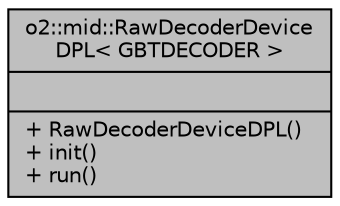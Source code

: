 digraph "o2::mid::RawDecoderDeviceDPL&lt; GBTDECODER &gt;"
{
 // INTERACTIVE_SVG=YES
  bgcolor="transparent";
  edge [fontname="Helvetica",fontsize="10",labelfontname="Helvetica",labelfontsize="10"];
  node [fontname="Helvetica",fontsize="10",shape=record];
  Node1 [label="{o2::mid::RawDecoderDevice\lDPL\< GBTDECODER \>\n||+ RawDecoderDeviceDPL()\l+ init()\l+ run()\l}",height=0.2,width=0.4,color="black", fillcolor="grey75", style="filled", fontcolor="black"];
}
